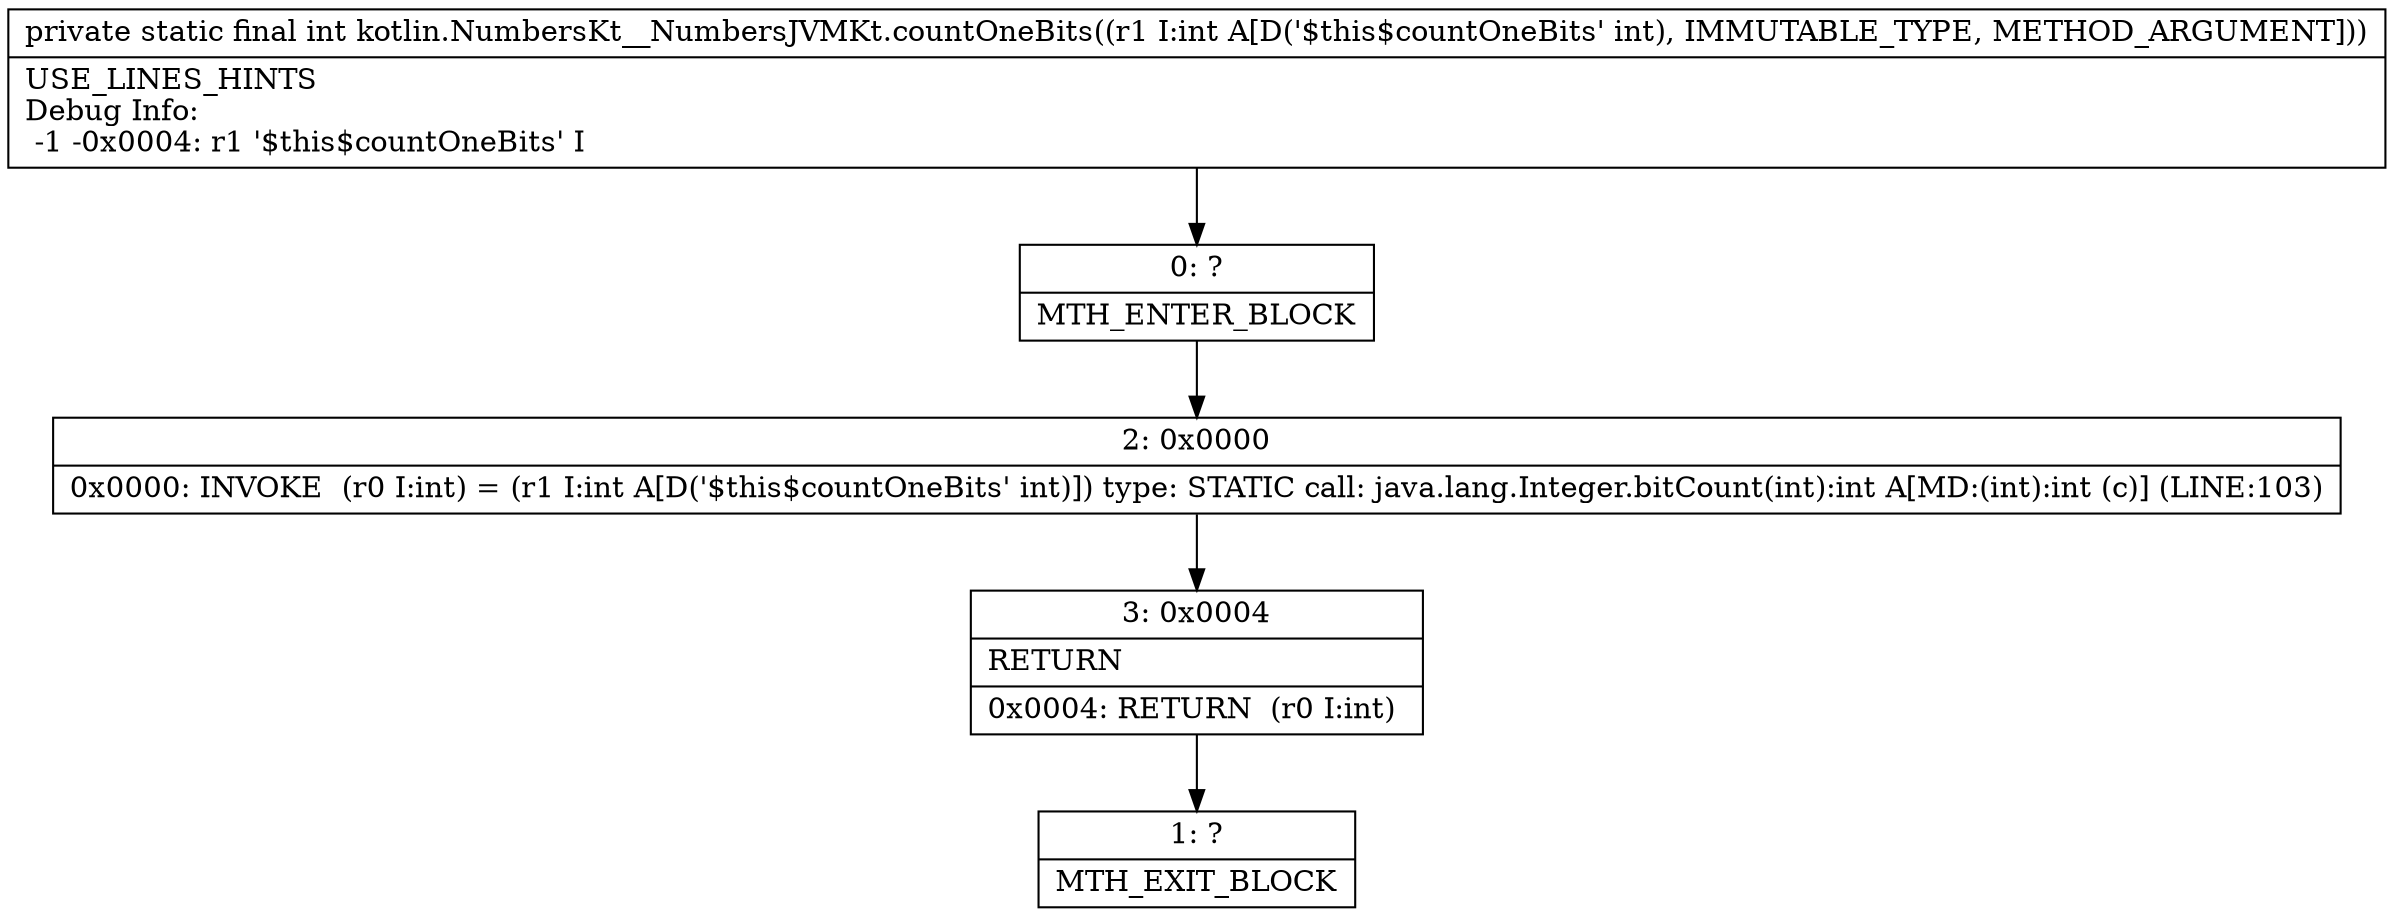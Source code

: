 digraph "CFG forkotlin.NumbersKt__NumbersJVMKt.countOneBits(I)I" {
Node_0 [shape=record,label="{0\:\ ?|MTH_ENTER_BLOCK\l}"];
Node_2 [shape=record,label="{2\:\ 0x0000|0x0000: INVOKE  (r0 I:int) = (r1 I:int A[D('$this$countOneBits' int)]) type: STATIC call: java.lang.Integer.bitCount(int):int A[MD:(int):int (c)] (LINE:103)\l}"];
Node_3 [shape=record,label="{3\:\ 0x0004|RETURN\l|0x0004: RETURN  (r0 I:int) \l}"];
Node_1 [shape=record,label="{1\:\ ?|MTH_EXIT_BLOCK\l}"];
MethodNode[shape=record,label="{private static final int kotlin.NumbersKt__NumbersJVMKt.countOneBits((r1 I:int A[D('$this$countOneBits' int), IMMUTABLE_TYPE, METHOD_ARGUMENT]))  | USE_LINES_HINTS\lDebug Info:\l  \-1 \-0x0004: r1 '$this$countOneBits' I\l}"];
MethodNode -> Node_0;Node_0 -> Node_2;
Node_2 -> Node_3;
Node_3 -> Node_1;
}

